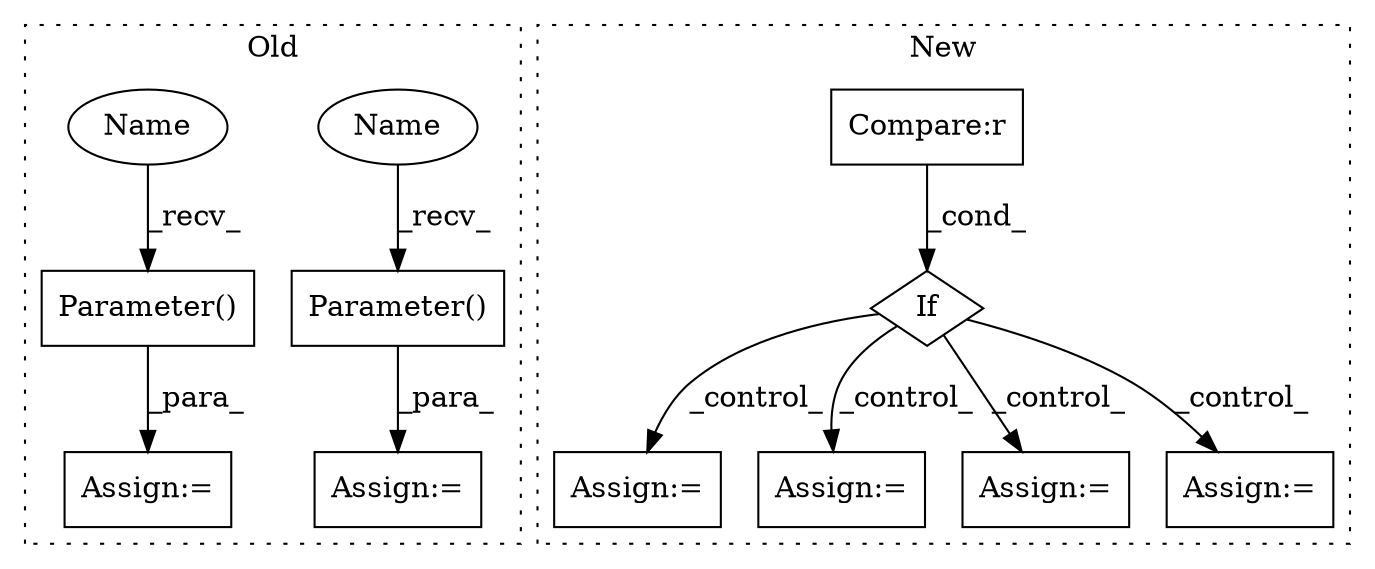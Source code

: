 digraph G {
subgraph cluster0 {
1 [label="Parameter()" a="75" s="2393,2426" l="13,1" shape="box"];
4 [label="Assign:=" a="68" s="2390" l="3" shape="box"];
5 [label="Parameter()" a="75" s="2235,2278" l="13,1" shape="box"];
7 [label="Assign:=" a="68" s="2232" l="3" shape="box"];
11 [label="Name" a="87" s="2393" l="2" shape="ellipse"];
12 [label="Name" a="87" s="2235" l="2" shape="ellipse"];
label = "Old";
style="dotted";
}
subgraph cluster1 {
2 [label="If" a="96" s="3245,3293" l="3,15" shape="diamond"];
3 [label="Assign:=" a="68" s="3645" l="3" shape="box"];
6 [label="Compare:r" a="40" s="3248" l="45" shape="box"];
8 [label="Assign:=" a="68" s="3518" l="3" shape="box"];
9 [label="Assign:=" a="68" s="3681" l="3" shape="box"];
10 [label="Assign:=" a="68" s="3482" l="3" shape="box"];
label = "New";
style="dotted";
}
1 -> 4 [label="_para_"];
2 -> 9 [label="_control_"];
2 -> 3 [label="_control_"];
2 -> 8 [label="_control_"];
2 -> 10 [label="_control_"];
5 -> 7 [label="_para_"];
6 -> 2 [label="_cond_"];
11 -> 1 [label="_recv_"];
12 -> 5 [label="_recv_"];
}